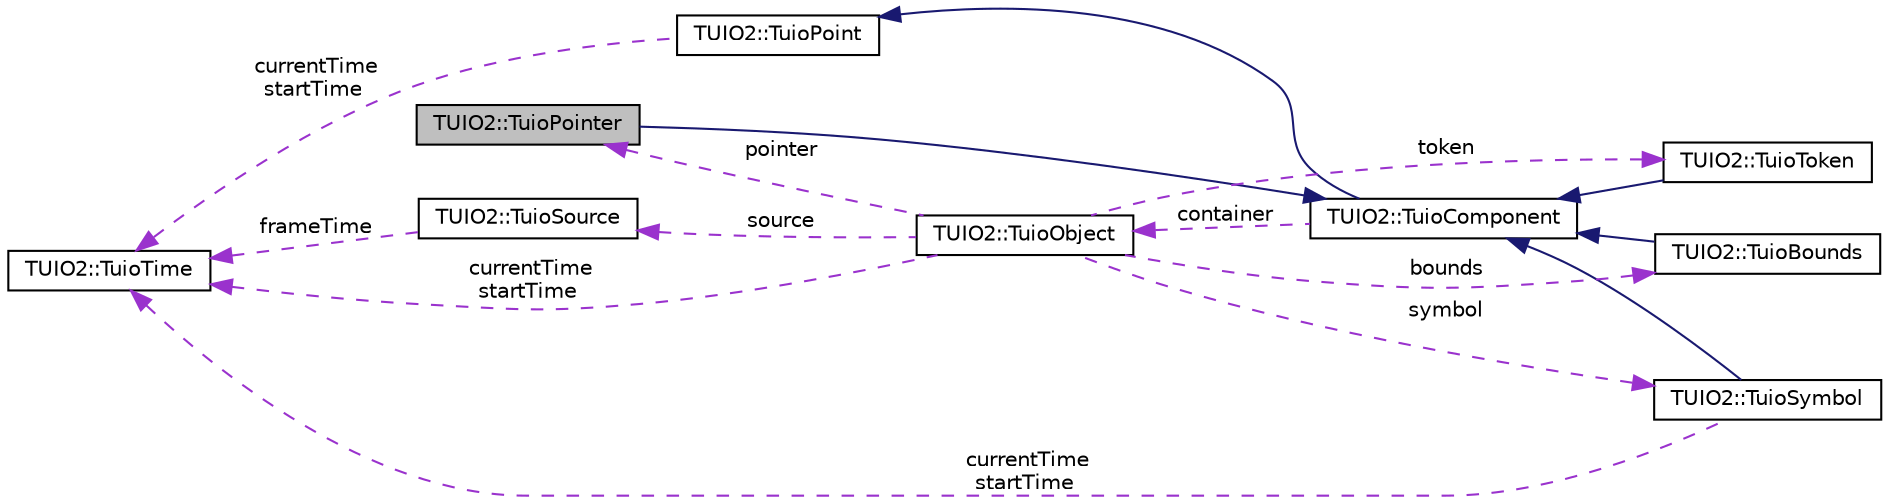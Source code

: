 digraph "TUIO2::TuioPointer"
{
 // LATEX_PDF_SIZE
  edge [fontname="Helvetica",fontsize="10",labelfontname="Helvetica",labelfontsize="10"];
  node [fontname="Helvetica",fontsize="10",shape=record];
  rankdir="LR";
  Node1 [label="TUIO2::TuioPointer",height=0.2,width=0.4,color="black", fillcolor="grey75", style="filled", fontcolor="black",tooltip=" "];
  Node2 -> Node1 [dir="back",color="midnightblue",fontsize="10",style="solid",fontname="Helvetica"];
  Node2 [label="TUIO2::TuioComponent",height=0.2,width=0.4,color="black", fillcolor="white", style="filled",URL="$classTUIO2_1_1TuioComponent.html",tooltip=" "];
  Node3 -> Node2 [dir="back",color="midnightblue",fontsize="10",style="solid",fontname="Helvetica"];
  Node3 [label="TUIO2::TuioPoint",height=0.2,width=0.4,color="black", fillcolor="white", style="filled",URL="$classTUIO2_1_1TuioPoint.html",tooltip=" "];
  Node4 -> Node3 [dir="back",color="darkorchid3",fontsize="10",style="dashed",label=" currentTime\nstartTime" ,fontname="Helvetica"];
  Node4 [label="TUIO2::TuioTime",height=0.2,width=0.4,color="black", fillcolor="white", style="filled",URL="$classTUIO2_1_1TuioTime.html",tooltip=" "];
  Node5 -> Node2 [dir="back",color="darkorchid3",fontsize="10",style="dashed",label=" container" ,fontname="Helvetica"];
  Node5 [label="TUIO2::TuioObject",height=0.2,width=0.4,color="black", fillcolor="white", style="filled",URL="$classTUIO2_1_1TuioObject.html",tooltip=" "];
  Node6 -> Node5 [dir="back",color="darkorchid3",fontsize="10",style="dashed",label=" source" ,fontname="Helvetica"];
  Node6 [label="TUIO2::TuioSource",height=0.2,width=0.4,color="black", fillcolor="white", style="filled",URL="$classTUIO2_1_1TuioSource.html",tooltip=" "];
  Node4 -> Node6 [dir="back",color="darkorchid3",fontsize="10",style="dashed",label=" frameTime" ,fontname="Helvetica"];
  Node7 -> Node5 [dir="back",color="darkorchid3",fontsize="10",style="dashed",label=" token" ,fontname="Helvetica"];
  Node7 [label="TUIO2::TuioToken",height=0.2,width=0.4,color="black", fillcolor="white", style="filled",URL="$classTUIO2_1_1TuioToken.html",tooltip=" "];
  Node2 -> Node7 [dir="back",color="midnightblue",fontsize="10",style="solid",fontname="Helvetica"];
  Node1 -> Node5 [dir="back",color="darkorchid3",fontsize="10",style="dashed",label=" pointer" ,fontname="Helvetica"];
  Node8 -> Node5 [dir="back",color="darkorchid3",fontsize="10",style="dashed",label=" bounds" ,fontname="Helvetica"];
  Node8 [label="TUIO2::TuioBounds",height=0.2,width=0.4,color="black", fillcolor="white", style="filled",URL="$classTUIO2_1_1TuioBounds.html",tooltip=" "];
  Node2 -> Node8 [dir="back",color="midnightblue",fontsize="10",style="solid",fontname="Helvetica"];
  Node9 -> Node5 [dir="back",color="darkorchid3",fontsize="10",style="dashed",label=" symbol" ,fontname="Helvetica"];
  Node9 [label="TUIO2::TuioSymbol",height=0.2,width=0.4,color="black", fillcolor="white", style="filled",URL="$classTUIO2_1_1TuioSymbol.html",tooltip=" "];
  Node2 -> Node9 [dir="back",color="midnightblue",fontsize="10",style="solid",fontname="Helvetica"];
  Node4 -> Node9 [dir="back",color="darkorchid3",fontsize="10",style="dashed",label=" currentTime\nstartTime" ,fontname="Helvetica"];
  Node4 -> Node5 [dir="back",color="darkorchid3",fontsize="10",style="dashed",label=" currentTime\nstartTime" ,fontname="Helvetica"];
}
